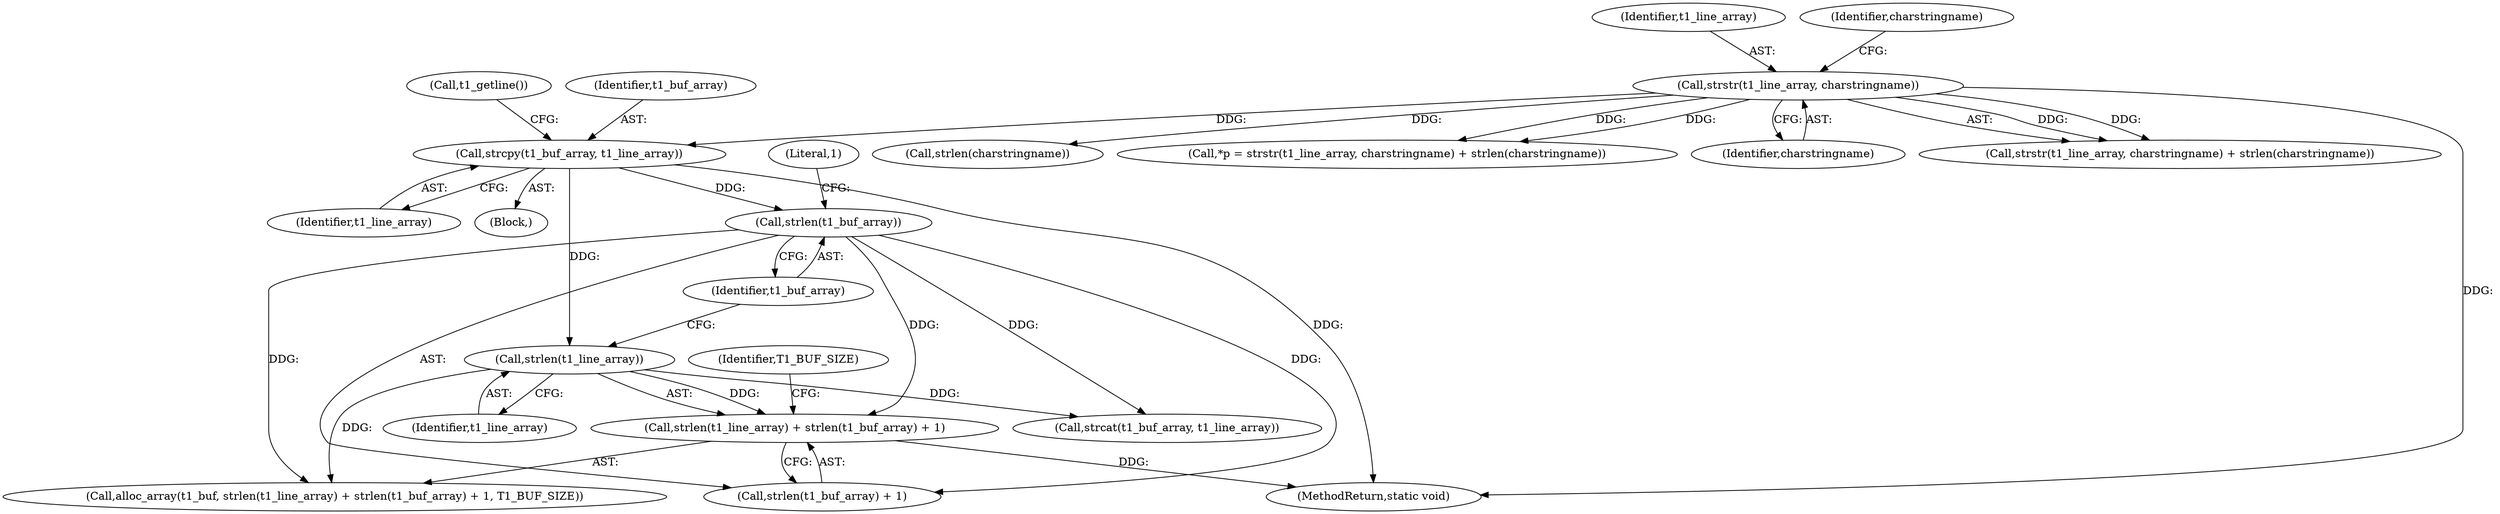digraph "0_texlive-source_6ed0077520e2b0da1fd060c7f88db7b2e6068e4c_0@API" {
"1000129" [label="(Call,strlen(t1_line_array) + strlen(t1_buf_array) + 1)"];
"1000130" [label="(Call,strlen(t1_line_array))"];
"1000123" [label="(Call,strcpy(t1_buf_array, t1_line_array))"];
"1000108" [label="(Call,strstr(t1_line_array, charstringname))"];
"1000133" [label="(Call,strlen(t1_buf_array))"];
"1000130" [label="(Call,strlen(t1_line_array))"];
"1000129" [label="(Call,strlen(t1_line_array) + strlen(t1_buf_array) + 1)"];
"1000111" [label="(Call,strlen(charstringname))"];
"1000105" [label="(Call,*p = strstr(t1_line_array, charstringname) + strlen(charstringname))"];
"1000132" [label="(Call,strlen(t1_buf_array) + 1)"];
"1000125" [label="(Identifier,t1_line_array)"];
"1000134" [label="(Identifier,t1_buf_array)"];
"1000122" [label="(Block,)"];
"1000126" [label="(Call,t1_getline())"];
"1000110" [label="(Identifier,charstringname)"];
"1000135" [label="(Literal,1)"];
"1000123" [label="(Call,strcpy(t1_buf_array, t1_line_array))"];
"1000124" [label="(Identifier,t1_buf_array)"];
"1000136" [label="(Identifier,T1_BUF_SIZE)"];
"1000133" [label="(Call,strlen(t1_buf_array))"];
"1000107" [label="(Call,strstr(t1_line_array, charstringname) + strlen(charstringname))"];
"1000109" [label="(Identifier,t1_line_array)"];
"1000127" [label="(Call,alloc_array(t1_buf, strlen(t1_line_array) + strlen(t1_buf_array) + 1, T1_BUF_SIZE))"];
"1000131" [label="(Identifier,t1_line_array)"];
"1000112" [label="(Identifier,charstringname)"];
"1000137" [label="(Call,strcat(t1_buf_array, t1_line_array))"];
"1000108" [label="(Call,strstr(t1_line_array, charstringname))"];
"1000154" [label="(MethodReturn,static void)"];
"1000129" -> "1000127"  [label="AST: "];
"1000129" -> "1000132"  [label="CFG: "];
"1000130" -> "1000129"  [label="AST: "];
"1000132" -> "1000129"  [label="AST: "];
"1000136" -> "1000129"  [label="CFG: "];
"1000129" -> "1000154"  [label="DDG: "];
"1000130" -> "1000129"  [label="DDG: "];
"1000133" -> "1000129"  [label="DDG: "];
"1000130" -> "1000131"  [label="CFG: "];
"1000131" -> "1000130"  [label="AST: "];
"1000134" -> "1000130"  [label="CFG: "];
"1000130" -> "1000127"  [label="DDG: "];
"1000123" -> "1000130"  [label="DDG: "];
"1000130" -> "1000137"  [label="DDG: "];
"1000123" -> "1000122"  [label="AST: "];
"1000123" -> "1000125"  [label="CFG: "];
"1000124" -> "1000123"  [label="AST: "];
"1000125" -> "1000123"  [label="AST: "];
"1000126" -> "1000123"  [label="CFG: "];
"1000123" -> "1000154"  [label="DDG: "];
"1000108" -> "1000123"  [label="DDG: "];
"1000123" -> "1000133"  [label="DDG: "];
"1000108" -> "1000107"  [label="AST: "];
"1000108" -> "1000110"  [label="CFG: "];
"1000109" -> "1000108"  [label="AST: "];
"1000110" -> "1000108"  [label="AST: "];
"1000112" -> "1000108"  [label="CFG: "];
"1000108" -> "1000154"  [label="DDG: "];
"1000108" -> "1000105"  [label="DDG: "];
"1000108" -> "1000105"  [label="DDG: "];
"1000108" -> "1000107"  [label="DDG: "];
"1000108" -> "1000107"  [label="DDG: "];
"1000108" -> "1000111"  [label="DDG: "];
"1000133" -> "1000132"  [label="AST: "];
"1000133" -> "1000134"  [label="CFG: "];
"1000134" -> "1000133"  [label="AST: "];
"1000135" -> "1000133"  [label="CFG: "];
"1000133" -> "1000127"  [label="DDG: "];
"1000133" -> "1000132"  [label="DDG: "];
"1000133" -> "1000137"  [label="DDG: "];
}
